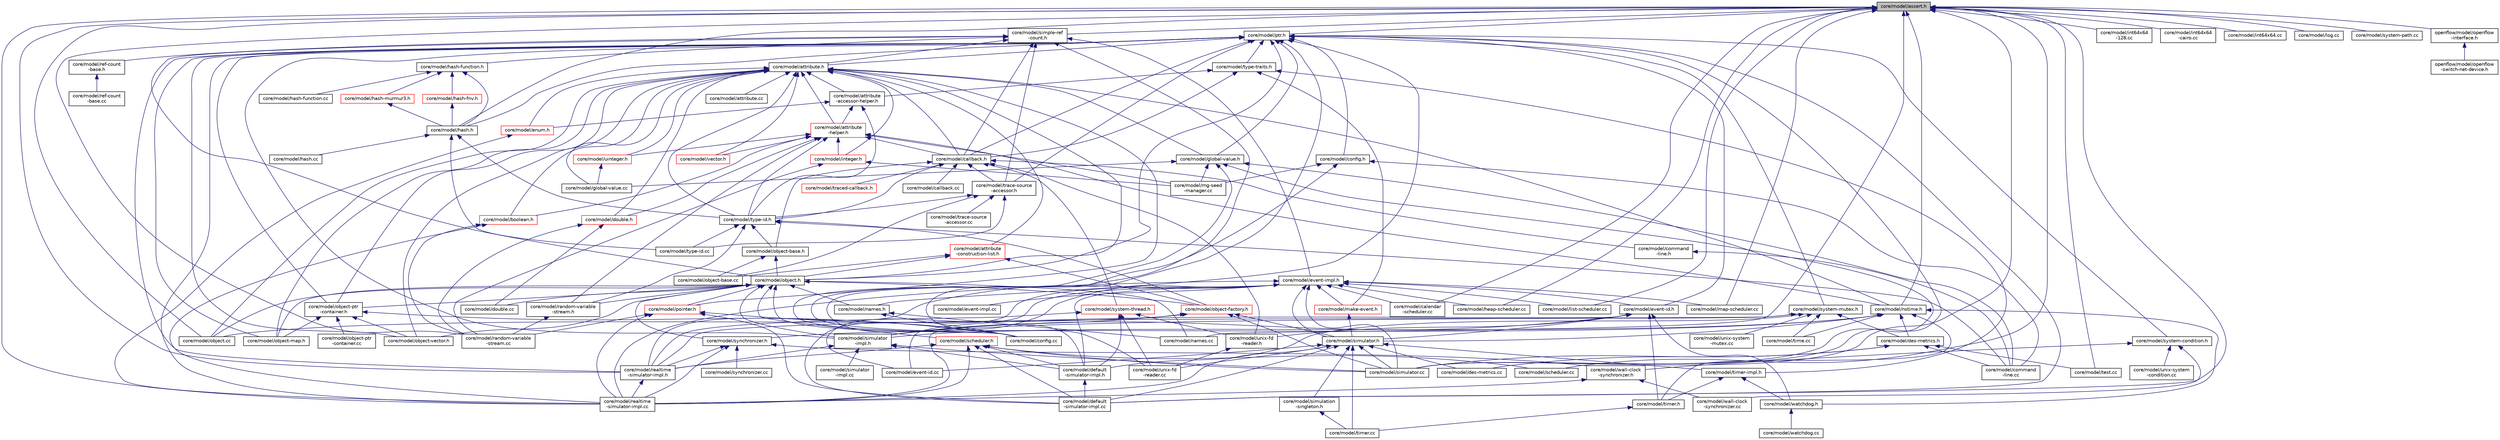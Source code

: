 digraph "core/model/assert.h"
{
  edge [fontname="Helvetica",fontsize="10",labelfontname="Helvetica",labelfontsize="10"];
  node [fontname="Helvetica",fontsize="10",shape=record];
  Node1 [label="core/model/assert.h",height=0.2,width=0.4,color="black", fillcolor="grey75", style="filled", fontcolor="black"];
  Node1 -> Node2 [dir="back",color="midnightblue",fontsize="10",style="solid"];
  Node2 [label="core/model/ptr.h",height=0.2,width=0.4,color="black", fillcolor="white", style="filled",URL="$dd/d98/ptr_8h.html"];
  Node2 -> Node3 [dir="back",color="midnightblue",fontsize="10",style="solid"];
  Node3 [label="core/model/attribute.h",height=0.2,width=0.4,color="black", fillcolor="white", style="filled",URL="$d3/d7c/attribute_8h.html"];
  Node3 -> Node4 [dir="back",color="midnightblue",fontsize="10",style="solid"];
  Node4 [label="core/model/attribute\l-accessor-helper.h",height=0.2,width=0.4,color="black", fillcolor="white", style="filled",URL="$d7/d9c/attribute-accessor-helper_8h.html"];
  Node4 -> Node5 [dir="back",color="midnightblue",fontsize="10",style="solid"];
  Node5 [label="core/model/attribute\l-helper.h",height=0.2,width=0.4,color="red", fillcolor="white", style="filled",URL="$dc/df9/attribute-helper_8h.html"];
  Node5 -> Node6 [dir="back",color="midnightblue",fontsize="10",style="solid"];
  Node6 [label="core/model/boolean.h",height=0.2,width=0.4,color="red", fillcolor="white", style="filled",URL="$d3/dd1/boolean_8h.html"];
  Node6 -> Node7 [dir="back",color="midnightblue",fontsize="10",style="solid"];
  Node7 [label="core/model/random-variable\l-stream.cc",height=0.2,width=0.4,color="black", fillcolor="white", style="filled",URL="$d9/d60/random-variable-stream_8cc.html"];
  Node6 -> Node8 [dir="back",color="midnightblue",fontsize="10",style="solid"];
  Node8 [label="core/model/realtime\l-simulator-impl.cc",height=0.2,width=0.4,color="black", fillcolor="white", style="filled",URL="$dc/da2/realtime-simulator-impl_8cc.html"];
  Node5 -> Node9 [dir="back",color="midnightblue",fontsize="10",style="solid"];
  Node9 [label="core/model/callback.h",height=0.2,width=0.4,color="black", fillcolor="white", style="filled",URL="$da/d05/callback_8h.html"];
  Node9 -> Node10 [dir="back",color="midnightblue",fontsize="10",style="solid"];
  Node10 [label="core/model/trace-source\l-accessor.h",height=0.2,width=0.4,color="black", fillcolor="white", style="filled",URL="$d6/df1/trace-source-accessor_8h.html"];
  Node10 -> Node11 [dir="back",color="midnightblue",fontsize="10",style="solid"];
  Node11 [label="core/model/type-id.h",height=0.2,width=0.4,color="black", fillcolor="white", style="filled",URL="$db/d39/type-id_8h.html"];
  Node11 -> Node12 [dir="back",color="midnightblue",fontsize="10",style="solid"];
  Node12 [label="core/model/object-base.h",height=0.2,width=0.4,color="black", fillcolor="white", style="filled",URL="$dd/d23/object-base_8h.html"];
  Node12 -> Node13 [dir="back",color="midnightblue",fontsize="10",style="solid"];
  Node13 [label="core/model/object.h",height=0.2,width=0.4,color="black", fillcolor="white", style="filled",URL="$de/d10/object_8h.html"];
  Node13 -> Node14 [dir="back",color="midnightblue",fontsize="10",style="solid"];
  Node14 [label="core/model/scheduler.h",height=0.2,width=0.4,color="red", fillcolor="white", style="filled",URL="$d2/dd8/scheduler_8h.html"];
  Node14 -> Node15 [dir="back",color="midnightblue",fontsize="10",style="solid"];
  Node15 [label="core/model/default\l-simulator-impl.h",height=0.2,width=0.4,color="black", fillcolor="white", style="filled",URL="$d3/d47/default-simulator-impl_8h.html"];
  Node15 -> Node16 [dir="back",color="midnightblue",fontsize="10",style="solid"];
  Node16 [label="core/model/default\l-simulator-impl.cc",height=0.2,width=0.4,color="black", fillcolor="white", style="filled",URL="$d8/d5e/default-simulator-impl_8cc.html"];
  Node14 -> Node16 [dir="back",color="midnightblue",fontsize="10",style="solid"];
  Node14 -> Node17 [dir="back",color="midnightblue",fontsize="10",style="solid"];
  Node17 [label="core/model/realtime\l-simulator-impl.h",height=0.2,width=0.4,color="black", fillcolor="white", style="filled",URL="$d3/de4/realtime-simulator-impl_8h.html"];
  Node17 -> Node8 [dir="back",color="midnightblue",fontsize="10",style="solid"];
  Node14 -> Node8 [dir="back",color="midnightblue",fontsize="10",style="solid"];
  Node14 -> Node18 [dir="back",color="midnightblue",fontsize="10",style="solid"];
  Node18 [label="core/model/scheduler.cc",height=0.2,width=0.4,color="black", fillcolor="white", style="filled",URL="$dd/d55/scheduler_8cc.html"];
  Node14 -> Node19 [dir="back",color="midnightblue",fontsize="10",style="solid"];
  Node19 [label="core/model/simulator.cc",height=0.2,width=0.4,color="black", fillcolor="white", style="filled",URL="$d6/df8/simulator_8cc.html"];
  Node13 -> Node20 [dir="back",color="midnightblue",fontsize="10",style="solid"];
  Node20 [label="core/model/config.cc",height=0.2,width=0.4,color="black", fillcolor="white", style="filled",URL="$dd/da8/config_8cc.html"];
  Node13 -> Node21 [dir="back",color="midnightblue",fontsize="10",style="solid"];
  Node21 [label="core/model/object-ptr\l-container.h",height=0.2,width=0.4,color="black", fillcolor="white", style="filled",URL="$dd/da6/object-ptr-container_8h.html"];
  Node21 -> Node20 [dir="back",color="midnightblue",fontsize="10",style="solid"];
  Node21 -> Node22 [dir="back",color="midnightblue",fontsize="10",style="solid"];
  Node22 [label="core/model/object-map.h",height=0.2,width=0.4,color="black", fillcolor="white", style="filled",URL="$dc/d34/object-map_8h.html"];
  Node21 -> Node23 [dir="back",color="midnightblue",fontsize="10",style="solid"];
  Node23 [label="core/model/object-ptr\l-container.cc",height=0.2,width=0.4,color="black", fillcolor="white", style="filled",URL="$d2/daa/object-ptr-container_8cc.html"];
  Node21 -> Node24 [dir="back",color="midnightblue",fontsize="10",style="solid"];
  Node24 [label="core/model/object-vector.h",height=0.2,width=0.4,color="black", fillcolor="white", style="filled",URL="$d8/d5c/object-vector_8h.html"];
  Node13 -> Node25 [dir="back",color="midnightblue",fontsize="10",style="solid"];
  Node25 [label="core/model/names.h",height=0.2,width=0.4,color="black", fillcolor="white", style="filled",URL="$d8/d22/names_8h.html"];
  Node25 -> Node20 [dir="back",color="midnightblue",fontsize="10",style="solid"];
  Node25 -> Node26 [dir="back",color="midnightblue",fontsize="10",style="solid"];
  Node26 [label="core/model/names.cc",height=0.2,width=0.4,color="black", fillcolor="white", style="filled",URL="$de/dee/names_8cc.html"];
  Node13 -> Node27 [dir="back",color="midnightblue",fontsize="10",style="solid"];
  Node27 [label="core/model/pointer.h",height=0.2,width=0.4,color="red", fillcolor="white", style="filled",URL="$d5/d9f/pointer_8h.html"];
  Node27 -> Node20 [dir="back",color="midnightblue",fontsize="10",style="solid"];
  Node27 -> Node16 [dir="back",color="midnightblue",fontsize="10",style="solid"];
  Node27 -> Node7 [dir="back",color="midnightblue",fontsize="10",style="solid"];
  Node27 -> Node8 [dir="back",color="midnightblue",fontsize="10",style="solid"];
  Node13 -> Node28 [dir="back",color="midnightblue",fontsize="10",style="solid"];
  Node28 [label="core/model/object-factory.h",height=0.2,width=0.4,color="red", fillcolor="white", style="filled",URL="$d4/d59/object-factory_8h.html"];
  Node28 -> Node29 [dir="back",color="midnightblue",fontsize="10",style="solid"];
  Node29 [label="core/model/simulator.h",height=0.2,width=0.4,color="black", fillcolor="white", style="filled",URL="$d3/d9e/simulator_8h.html"];
  Node29 -> Node16 [dir="back",color="midnightblue",fontsize="10",style="solid"];
  Node29 -> Node30 [dir="back",color="midnightblue",fontsize="10",style="solid"];
  Node30 [label="core/model/des-metrics.cc",height=0.2,width=0.4,color="black", fillcolor="white", style="filled",URL="$d1/df5/des-metrics_8cc.html"];
  Node29 -> Node31 [dir="back",color="midnightblue",fontsize="10",style="solid"];
  Node31 [label="core/model/event-id.cc",height=0.2,width=0.4,color="black", fillcolor="white", style="filled",URL="$d7/d71/event-id_8cc.html"];
  Node29 -> Node8 [dir="back",color="midnightblue",fontsize="10",style="solid"];
  Node29 -> Node32 [dir="back",color="midnightblue",fontsize="10",style="solid"];
  Node32 [label="core/model/simulation\l-singleton.h",height=0.2,width=0.4,color="black", fillcolor="white", style="filled",URL="$d5/da6/simulation-singleton_8h.html"];
  Node32 -> Node33 [dir="back",color="midnightblue",fontsize="10",style="solid"];
  Node33 [label="core/model/timer.cc",height=0.2,width=0.4,color="black", fillcolor="white", style="filled",URL="$d1/d24/timer_8cc.html"];
  Node29 -> Node19 [dir="back",color="midnightblue",fontsize="10",style="solid"];
  Node29 -> Node34 [dir="back",color="midnightblue",fontsize="10",style="solid"];
  Node34 [label="core/model/timer-impl.h",height=0.2,width=0.4,color="black", fillcolor="white", style="filled",URL="$d9/df7/timer-impl_8h.html"];
  Node34 -> Node35 [dir="back",color="midnightblue",fontsize="10",style="solid"];
  Node35 [label="core/model/timer.h",height=0.2,width=0.4,color="black", fillcolor="white", style="filled",URL="$d5/dd0/timer_8h.html"];
  Node35 -> Node33 [dir="back",color="midnightblue",fontsize="10",style="solid"];
  Node34 -> Node36 [dir="back",color="midnightblue",fontsize="10",style="solid"];
  Node36 [label="core/model/watchdog.h",height=0.2,width=0.4,color="black", fillcolor="white", style="filled",URL="$d9/da3/watchdog_8h.html"];
  Node36 -> Node37 [dir="back",color="midnightblue",fontsize="10",style="solid"];
  Node37 [label="core/model/watchdog.cc",height=0.2,width=0.4,color="black", fillcolor="white", style="filled",URL="$d6/d77/watchdog_8cc.html"];
  Node29 -> Node33 [dir="back",color="midnightblue",fontsize="10",style="solid"];
  Node29 -> Node38 [dir="back",color="midnightblue",fontsize="10",style="solid"];
  Node38 [label="core/model/unix-fd\l-reader.cc",height=0.2,width=0.4,color="black", fillcolor="white", style="filled",URL="$dd/d0d/unix-fd-reader_8cc.html"];
  Node28 -> Node39 [dir="back",color="midnightblue",fontsize="10",style="solid"];
  Node39 [label="core/model/simulator\l-impl.h",height=0.2,width=0.4,color="black", fillcolor="white", style="filled",URL="$d0/d46/simulator-impl_8h.html"];
  Node39 -> Node15 [dir="back",color="midnightblue",fontsize="10",style="solid"];
  Node39 -> Node17 [dir="back",color="midnightblue",fontsize="10",style="solid"];
  Node39 -> Node40 [dir="back",color="midnightblue",fontsize="10",style="solid"];
  Node40 [label="core/model/simulator\l-impl.cc",height=0.2,width=0.4,color="black", fillcolor="white", style="filled",URL="$d7/dac/simulator-impl_8cc.html"];
  Node39 -> Node19 [dir="back",color="midnightblue",fontsize="10",style="solid"];
  Node28 -> Node41 [dir="back",color="midnightblue",fontsize="10",style="solid"];
  Node41 [label="core/model/object.cc",height=0.2,width=0.4,color="black", fillcolor="white", style="filled",URL="$d4/ddf/object_8cc.html"];
  Node28 -> Node19 [dir="back",color="midnightblue",fontsize="10",style="solid"];
  Node13 -> Node39 [dir="back",color="midnightblue",fontsize="10",style="solid"];
  Node13 -> Node42 [dir="back",color="midnightblue",fontsize="10",style="solid"];
  Node42 [label="core/model/double.cc",height=0.2,width=0.4,color="black", fillcolor="white", style="filled",URL="$db/d6c/double_8cc.html"];
  Node13 -> Node26 [dir="back",color="midnightblue",fontsize="10",style="solid"];
  Node13 -> Node22 [dir="back",color="midnightblue",fontsize="10",style="solid"];
  Node13 -> Node24 [dir="back",color="midnightblue",fontsize="10",style="solid"];
  Node13 -> Node41 [dir="back",color="midnightblue",fontsize="10",style="solid"];
  Node13 -> Node43 [dir="back",color="midnightblue",fontsize="10",style="solid"];
  Node43 [label="core/model/random-variable\l-stream.h",height=0.2,width=0.4,color="black", fillcolor="white", style="filled",URL="$d4/dde/random-variable-stream_8h.html"];
  Node43 -> Node7 [dir="back",color="midnightblue",fontsize="10",style="solid"];
  Node13 -> Node44 [dir="back",color="midnightblue",fontsize="10",style="solid"];
  Node44 [label="core/model/synchronizer.h",height=0.2,width=0.4,color="black", fillcolor="white", style="filled",URL="$d4/d4b/synchronizer_8h.html"];
  Node44 -> Node17 [dir="back",color="midnightblue",fontsize="10",style="solid"];
  Node44 -> Node45 [dir="back",color="midnightblue",fontsize="10",style="solid"];
  Node45 [label="core/model/wall-clock\l-synchronizer.h",height=0.2,width=0.4,color="black", fillcolor="white", style="filled",URL="$dd/d6c/wall-clock-synchronizer_8h.html"];
  Node45 -> Node8 [dir="back",color="midnightblue",fontsize="10",style="solid"];
  Node45 -> Node46 [dir="back",color="midnightblue",fontsize="10",style="solid"];
  Node46 [label="core/model/wall-clock\l-synchronizer.cc",height=0.2,width=0.4,color="black", fillcolor="white", style="filled",URL="$da/d26/wall-clock-synchronizer_8cc.html"];
  Node44 -> Node8 [dir="back",color="midnightblue",fontsize="10",style="solid"];
  Node44 -> Node47 [dir="back",color="midnightblue",fontsize="10",style="solid"];
  Node47 [label="core/model/synchronizer.cc",height=0.2,width=0.4,color="black", fillcolor="white", style="filled",URL="$de/dba/synchronizer_8cc.html"];
  Node12 -> Node48 [dir="back",color="midnightblue",fontsize="10",style="solid"];
  Node48 [label="core/model/object-base.cc",height=0.2,width=0.4,color="black", fillcolor="white", style="filled",URL="$d0/dc5/object-base_8cc.html"];
  Node11 -> Node49 [dir="back",color="midnightblue",fontsize="10",style="solid"];
  Node49 [label="core/model/command\l-line.cc",height=0.2,width=0.4,color="black", fillcolor="white", style="filled",URL="$d9/dd5/command-line_8cc.html"];
  Node11 -> Node28 [dir="back",color="midnightblue",fontsize="10",style="solid"];
  Node11 -> Node43 [dir="back",color="midnightblue",fontsize="10",style="solid"];
  Node11 -> Node50 [dir="back",color="midnightblue",fontsize="10",style="solid"];
  Node50 [label="core/model/type-id.cc",height=0.2,width=0.4,color="black", fillcolor="white", style="filled",URL="$d7/d2a/type-id_8cc.html"];
  Node10 -> Node48 [dir="back",color="midnightblue",fontsize="10",style="solid"];
  Node10 -> Node51 [dir="back",color="midnightblue",fontsize="10",style="solid"];
  Node51 [label="core/model/trace-source\l-accessor.cc",height=0.2,width=0.4,color="black", fillcolor="white", style="filled",URL="$da/d3e/trace-source-accessor_8cc.html"];
  Node10 -> Node50 [dir="back",color="midnightblue",fontsize="10",style="solid"];
  Node9 -> Node11 [dir="back",color="midnightblue",fontsize="10",style="solid"];
  Node9 -> Node12 [dir="back",color="midnightblue",fontsize="10",style="solid"];
  Node9 -> Node52 [dir="back",color="midnightblue",fontsize="10",style="solid"];
  Node52 [label="core/model/callback.cc",height=0.2,width=0.4,color="black", fillcolor="white", style="filled",URL="$d6/d99/callback_8cc.html"];
  Node9 -> Node53 [dir="back",color="midnightblue",fontsize="10",style="solid"];
  Node53 [label="core/model/command\l-line.h",height=0.2,width=0.4,color="black", fillcolor="white", style="filled",URL="$dd/d8d/command-line_8h.html"];
  Node53 -> Node49 [dir="back",color="midnightblue",fontsize="10",style="solid"];
  Node9 -> Node54 [dir="back",color="midnightblue",fontsize="10",style="solid"];
  Node54 [label="core/model/system-thread.h",height=0.2,width=0.4,color="red", fillcolor="white", style="filled",URL="$dd/d38/system-thread_8h.html"];
  Node54 -> Node15 [dir="back",color="midnightblue",fontsize="10",style="solid"];
  Node54 -> Node17 [dir="back",color="midnightblue",fontsize="10",style="solid"];
  Node54 -> Node38 [dir="back",color="midnightblue",fontsize="10",style="solid"];
  Node54 -> Node55 [dir="back",color="midnightblue",fontsize="10",style="solid"];
  Node55 [label="core/model/unix-fd\l-reader.h",height=0.2,width=0.4,color="black", fillcolor="white", style="filled",URL="$d4/dab/unix-fd-reader_8h.html"];
  Node55 -> Node38 [dir="back",color="midnightblue",fontsize="10",style="solid"];
  Node9 -> Node56 [dir="back",color="midnightblue",fontsize="10",style="solid"];
  Node56 [label="core/model/traced-callback.h",height=0.2,width=0.4,color="red", fillcolor="white", style="filled",URL="$d6/df0/traced-callback_8h.html"];
  Node9 -> Node55 [dir="back",color="midnightblue",fontsize="10",style="solid"];
  Node5 -> Node11 [dir="back",color="midnightblue",fontsize="10",style="solid"];
  Node5 -> Node57 [dir="back",color="midnightblue",fontsize="10",style="solid"];
  Node57 [label="core/model/nstime.h",height=0.2,width=0.4,color="black", fillcolor="white", style="filled",URL="$da/d92/nstime_8h.html"];
  Node57 -> Node58 [dir="back",color="midnightblue",fontsize="10",style="solid"];
  Node58 [label="core/model/des-metrics.h",height=0.2,width=0.4,color="black", fillcolor="white", style="filled",URL="$d0/d98/des-metrics_8h.html"];
  Node58 -> Node49 [dir="back",color="midnightblue",fontsize="10",style="solid"];
  Node58 -> Node30 [dir="back",color="midnightblue",fontsize="10",style="solid"];
  Node58 -> Node19 [dir="back",color="midnightblue",fontsize="10",style="solid"];
  Node58 -> Node59 [dir="back",color="midnightblue",fontsize="10",style="solid"];
  Node59 [label="core/model/test.cc",height=0.2,width=0.4,color="black", fillcolor="white", style="filled",URL="$df/d52/test_8cc.html"];
  Node57 -> Node29 [dir="back",color="midnightblue",fontsize="10",style="solid"];
  Node57 -> Node39 [dir="back",color="midnightblue",fontsize="10",style="solid"];
  Node57 -> Node44 [dir="back",color="midnightblue",fontsize="10",style="solid"];
  Node57 -> Node60 [dir="back",color="midnightblue",fontsize="10",style="solid"];
  Node60 [label="core/model/time.cc",height=0.2,width=0.4,color="black", fillcolor="white", style="filled",URL="$db/d43/time_8cc.html"];
  Node57 -> Node35 [dir="back",color="midnightblue",fontsize="10",style="solid"];
  Node57 -> Node36 [dir="back",color="midnightblue",fontsize="10",style="solid"];
  Node5 -> Node61 [dir="back",color="midnightblue",fontsize="10",style="solid"];
  Node61 [label="core/model/double.h",height=0.2,width=0.4,color="red", fillcolor="white", style="filled",URL="$d9/d6e/double_8h.html"];
  Node61 -> Node42 [dir="back",color="midnightblue",fontsize="10",style="solid"];
  Node61 -> Node7 [dir="back",color="midnightblue",fontsize="10",style="solid"];
  Node5 -> Node62 [dir="back",color="midnightblue",fontsize="10",style="solid"];
  Node62 [label="core/model/uinteger.h",height=0.2,width=0.4,color="red", fillcolor="white", style="filled",URL="$d8/d56/uinteger_8h.html"];
  Node62 -> Node63 [dir="back",color="midnightblue",fontsize="10",style="solid"];
  Node63 [label="core/model/global-value.cc",height=0.2,width=0.4,color="black", fillcolor="white", style="filled",URL="$da/dfa/global-value_8cc.html"];
  Node5 -> Node64 [dir="back",color="midnightblue",fontsize="10",style="solid"];
  Node64 [label="core/model/integer.h",height=0.2,width=0.4,color="red", fillcolor="white", style="filled",URL="$d6/d3d/integer_8h.html"];
  Node64 -> Node7 [dir="back",color="midnightblue",fontsize="10",style="solid"];
  Node64 -> Node65 [dir="back",color="midnightblue",fontsize="10",style="solid"];
  Node65 [label="core/model/rng-seed\l-manager.cc",height=0.2,width=0.4,color="black", fillcolor="white", style="filled",URL="$db/d4e/rng-seed-manager_8cc.html"];
  Node5 -> Node43 [dir="back",color="midnightblue",fontsize="10",style="solid"];
  Node5 -> Node65 [dir="back",color="midnightblue",fontsize="10",style="solid"];
  Node5 -> Node66 [dir="back",color="midnightblue",fontsize="10",style="solid"];
  Node66 [label="core/model/vector.h",height=0.2,width=0.4,color="red", fillcolor="white", style="filled",URL="$d6/d68/vector_8h.html"];
  Node4 -> Node11 [dir="back",color="midnightblue",fontsize="10",style="solid"];
  Node4 -> Node67 [dir="back",color="midnightblue",fontsize="10",style="solid"];
  Node67 [label="core/model/enum.h",height=0.2,width=0.4,color="red", fillcolor="white", style="filled",URL="$d0/d9b/enum_8h.html"];
  Node67 -> Node8 [dir="back",color="midnightblue",fontsize="10",style="solid"];
  Node3 -> Node68 [dir="back",color="midnightblue",fontsize="10",style="solid"];
  Node68 [label="core/model/attribute\l-construction-list.h",height=0.2,width=0.4,color="red", fillcolor="white", style="filled",URL="$d6/de2/attribute-construction-list_8h.html"];
  Node68 -> Node13 [dir="back",color="midnightblue",fontsize="10",style="solid"];
  Node68 -> Node28 [dir="back",color="midnightblue",fontsize="10",style="solid"];
  Node68 -> Node48 [dir="back",color="midnightblue",fontsize="10",style="solid"];
  Node3 -> Node5 [dir="back",color="midnightblue",fontsize="10",style="solid"];
  Node3 -> Node69 [dir="back",color="midnightblue",fontsize="10",style="solid"];
  Node69 [label="core/model/attribute.cc",height=0.2,width=0.4,color="black", fillcolor="white", style="filled",URL="$de/dc4/attribute_8cc.html"];
  Node3 -> Node6 [dir="back",color="midnightblue",fontsize="10",style="solid"];
  Node3 -> Node13 [dir="back",color="midnightblue",fontsize="10",style="solid"];
  Node3 -> Node11 [dir="back",color="midnightblue",fontsize="10",style="solid"];
  Node3 -> Node9 [dir="back",color="midnightblue",fontsize="10",style="solid"];
  Node3 -> Node57 [dir="back",color="midnightblue",fontsize="10",style="solid"];
  Node3 -> Node70 [dir="back",color="midnightblue",fontsize="10",style="solid"];
  Node70 [label="core/model/global-value.h",height=0.2,width=0.4,color="black", fillcolor="white", style="filled",URL="$d6/d97/global-value_8h.html"];
  Node70 -> Node49 [dir="back",color="midnightblue",fontsize="10",style="solid"];
  Node70 -> Node20 [dir="back",color="midnightblue",fontsize="10",style="solid"];
  Node70 -> Node63 [dir="back",color="midnightblue",fontsize="10",style="solid"];
  Node70 -> Node65 [dir="back",color="midnightblue",fontsize="10",style="solid"];
  Node70 -> Node19 [dir="back",color="midnightblue",fontsize="10",style="solid"];
  Node3 -> Node21 [dir="back",color="midnightblue",fontsize="10",style="solid"];
  Node3 -> Node27 [dir="back",color="midnightblue",fontsize="10",style="solid"];
  Node3 -> Node61 [dir="back",color="midnightblue",fontsize="10",style="solid"];
  Node3 -> Node67 [dir="back",color="midnightblue",fontsize="10",style="solid"];
  Node3 -> Node63 [dir="back",color="midnightblue",fontsize="10",style="solid"];
  Node3 -> Node62 [dir="back",color="midnightblue",fontsize="10",style="solid"];
  Node3 -> Node64 [dir="back",color="midnightblue",fontsize="10",style="solid"];
  Node3 -> Node22 [dir="back",color="midnightblue",fontsize="10",style="solid"];
  Node3 -> Node24 [dir="back",color="midnightblue",fontsize="10",style="solid"];
  Node3 -> Node41 [dir="back",color="midnightblue",fontsize="10",style="solid"];
  Node3 -> Node66 [dir="back",color="midnightblue",fontsize="10",style="solid"];
  Node2 -> Node71 [dir="back",color="midnightblue",fontsize="10",style="solid"];
  Node71 [label="core/model/type-traits.h",height=0.2,width=0.4,color="black", fillcolor="white", style="filled",URL="$db/d6d/type-traits_8h.html"];
  Node71 -> Node4 [dir="back",color="midnightblue",fontsize="10",style="solid"];
  Node71 -> Node9 [dir="back",color="midnightblue",fontsize="10",style="solid"];
  Node71 -> Node72 [dir="back",color="midnightblue",fontsize="10",style="solid"];
  Node72 [label="core/model/make-event.h",height=0.2,width=0.4,color="red", fillcolor="white", style="filled",URL="$d0/dac/make-event_8h.html"];
  Node72 -> Node29 [dir="back",color="midnightblue",fontsize="10",style="solid"];
  Node71 -> Node34 [dir="back",color="midnightblue",fontsize="10",style="solid"];
  Node2 -> Node13 [dir="back",color="midnightblue",fontsize="10",style="solid"];
  Node2 -> Node9 [dir="back",color="midnightblue",fontsize="10",style="solid"];
  Node2 -> Node10 [dir="back",color="midnightblue",fontsize="10",style="solid"];
  Node2 -> Node73 [dir="back",color="midnightblue",fontsize="10",style="solid"];
  Node73 [label="core/model/hash.h",height=0.2,width=0.4,color="black", fillcolor="white", style="filled",URL="$db/dfb/hash_8h.html",tooltip="ns3::Hasher, ns3::Hash32() and ns3::Hash64() function declarations. "];
  Node73 -> Node11 [dir="back",color="midnightblue",fontsize="10",style="solid"];
  Node73 -> Node74 [dir="back",color="midnightblue",fontsize="10",style="solid"];
  Node74 [label="core/model/hash.cc",height=0.2,width=0.4,color="black", fillcolor="white", style="filled",URL="$dd/d3d/hash_8cc.html",tooltip="ns3::Hasher implementation. "];
  Node73 -> Node50 [dir="back",color="midnightblue",fontsize="10",style="solid"];
  Node2 -> Node75 [dir="back",color="midnightblue",fontsize="10",style="solid"];
  Node75 [label="core/model/system-mutex.h",height=0.2,width=0.4,color="black", fillcolor="white", style="filled",URL="$dd/dda/system-mutex_8h.html"];
  Node75 -> Node58 [dir="back",color="midnightblue",fontsize="10",style="solid"];
  Node75 -> Node15 [dir="back",color="midnightblue",fontsize="10",style="solid"];
  Node75 -> Node17 [dir="back",color="midnightblue",fontsize="10",style="solid"];
  Node75 -> Node8 [dir="back",color="midnightblue",fontsize="10",style="solid"];
  Node75 -> Node60 [dir="back",color="midnightblue",fontsize="10",style="solid"];
  Node75 -> Node76 [dir="back",color="midnightblue",fontsize="10",style="solid"];
  Node76 [label="core/model/unix-system\l-mutex.cc",height=0.2,width=0.4,color="black", fillcolor="white", style="filled",URL="$d4/dea/unix-system-mutex_8cc.html"];
  Node2 -> Node77 [dir="back",color="midnightblue",fontsize="10",style="solid"];
  Node77 [label="core/model/config.h",height=0.2,width=0.4,color="black", fillcolor="white", style="filled",URL="$db/d16/config_8h.html"];
  Node77 -> Node49 [dir="back",color="midnightblue",fontsize="10",style="solid"];
  Node77 -> Node20 [dir="back",color="midnightblue",fontsize="10",style="solid"];
  Node77 -> Node65 [dir="back",color="midnightblue",fontsize="10",style="solid"];
  Node2 -> Node70 [dir="back",color="midnightblue",fontsize="10",style="solid"];
  Node2 -> Node21 [dir="back",color="midnightblue",fontsize="10",style="solid"];
  Node2 -> Node25 [dir="back",color="midnightblue",fontsize="10",style="solid"];
  Node2 -> Node78 [dir="back",color="midnightblue",fontsize="10",style="solid"];
  Node78 [label="core/model/event-id.h",height=0.2,width=0.4,color="black", fillcolor="white", style="filled",URL="$db/d49/event-id_8h.html"];
  Node78 -> Node29 [dir="back",color="midnightblue",fontsize="10",style="solid"];
  Node78 -> Node39 [dir="back",color="midnightblue",fontsize="10",style="solid"];
  Node78 -> Node31 [dir="back",color="midnightblue",fontsize="10",style="solid"];
  Node78 -> Node35 [dir="back",color="midnightblue",fontsize="10",style="solid"];
  Node78 -> Node55 [dir="back",color="midnightblue",fontsize="10",style="solid"];
  Node78 -> Node36 [dir="back",color="midnightblue",fontsize="10",style="solid"];
  Node2 -> Node39 [dir="back",color="midnightblue",fontsize="10",style="solid"];
  Node2 -> Node15 [dir="back",color="midnightblue",fontsize="10",style="solid"];
  Node2 -> Node16 [dir="back",color="midnightblue",fontsize="10",style="solid"];
  Node2 -> Node22 [dir="back",color="midnightblue",fontsize="10",style="solid"];
  Node2 -> Node24 [dir="back",color="midnightblue",fontsize="10",style="solid"];
  Node2 -> Node17 [dir="back",color="midnightblue",fontsize="10",style="solid"];
  Node2 -> Node79 [dir="back",color="midnightblue",fontsize="10",style="solid"];
  Node79 [label="core/model/system-condition.h",height=0.2,width=0.4,color="black", fillcolor="white", style="filled",URL="$d5/dbc/system-condition_8h.html"];
  Node79 -> Node45 [dir="back",color="midnightblue",fontsize="10",style="solid"];
  Node79 -> Node80 [dir="back",color="midnightblue",fontsize="10",style="solid"];
  Node80 [label="core/model/unix-system\l-condition.cc",height=0.2,width=0.4,color="black", fillcolor="white", style="filled",URL="$d3/d09/unix-system-condition_8cc.html"];
  Node79 -> Node46 [dir="back",color="midnightblue",fontsize="10",style="solid"];
  Node2 -> Node8 [dir="back",color="midnightblue",fontsize="10",style="solid"];
  Node2 -> Node19 [dir="back",color="midnightblue",fontsize="10",style="solid"];
  Node1 -> Node81 [dir="back",color="midnightblue",fontsize="10",style="solid"];
  Node81 [label="core/model/simple-ref\l-count.h",height=0.2,width=0.4,color="black", fillcolor="white", style="filled",URL="$d8/de9/simple-ref-count_8h.html"];
  Node81 -> Node3 [dir="back",color="midnightblue",fontsize="10",style="solid"];
  Node81 -> Node9 [dir="back",color="midnightblue",fontsize="10",style="solid"];
  Node81 -> Node10 [dir="back",color="midnightblue",fontsize="10",style="solid"];
  Node81 -> Node82 [dir="back",color="midnightblue",fontsize="10",style="solid"];
  Node82 [label="core/model/hash-function.h",height=0.2,width=0.4,color="black", fillcolor="white", style="filled",URL="$d0/dbc/hash-function_8h.html",tooltip="ns3::Hash::Implementation, ns3::Hash::Function::Hash32 and ns3::Hash::Function::Hash64 declarations..."];
  Node82 -> Node73 [dir="back",color="midnightblue",fontsize="10",style="solid"];
  Node82 -> Node83 [dir="back",color="midnightblue",fontsize="10",style="solid"];
  Node83 [label="core/model/hash-murmur3.h",height=0.2,width=0.4,color="red", fillcolor="white", style="filled",URL="$d8/d7f/hash-murmur3_8h.html",tooltip="ns3::Hash::Function::Murmur3 declaration. "];
  Node83 -> Node73 [dir="back",color="midnightblue",fontsize="10",style="solid"];
  Node82 -> Node84 [dir="back",color="midnightblue",fontsize="10",style="solid"];
  Node84 [label="core/model/hash-fnv.h",height=0.2,width=0.4,color="red", fillcolor="white", style="filled",URL="$df/da0/hash-fnv_8h.html",tooltip="ns3::Hash::Function::Fnv1a declaration. "];
  Node84 -> Node73 [dir="back",color="midnightblue",fontsize="10",style="solid"];
  Node82 -> Node85 [dir="back",color="midnightblue",fontsize="10",style="solid"];
  Node85 [label="core/model/hash-function.cc",height=0.2,width=0.4,color="black", fillcolor="white", style="filled",URL="$d9/d94/hash-function_8cc.html",tooltip="ns3::Hash::Implementation::GetHash64 defaul implementation. "];
  Node81 -> Node13 [dir="back",color="midnightblue",fontsize="10",style="solid"];
  Node81 -> Node86 [dir="back",color="midnightblue",fontsize="10",style="solid"];
  Node86 [label="core/model/event-impl.h",height=0.2,width=0.4,color="black", fillcolor="white", style="filled",URL="$d7/d97/event-impl_8h.html"];
  Node86 -> Node87 [dir="back",color="midnightblue",fontsize="10",style="solid"];
  Node87 [label="core/model/calendar\l-scheduler.cc",height=0.2,width=0.4,color="black", fillcolor="white", style="filled",URL="$dc/d22/calendar-scheduler_8cc.html"];
  Node86 -> Node78 [dir="back",color="midnightblue",fontsize="10",style="solid"];
  Node86 -> Node29 [dir="back",color="midnightblue",fontsize="10",style="solid"];
  Node86 -> Node72 [dir="back",color="midnightblue",fontsize="10",style="solid"];
  Node86 -> Node39 [dir="back",color="midnightblue",fontsize="10",style="solid"];
  Node86 -> Node15 [dir="back",color="midnightblue",fontsize="10",style="solid"];
  Node86 -> Node16 [dir="back",color="midnightblue",fontsize="10",style="solid"];
  Node86 -> Node31 [dir="back",color="midnightblue",fontsize="10",style="solid"];
  Node86 -> Node88 [dir="back",color="midnightblue",fontsize="10",style="solid"];
  Node88 [label="core/model/event-impl.cc",height=0.2,width=0.4,color="black", fillcolor="white", style="filled",URL="$df/da4/event-impl_8cc.html"];
  Node86 -> Node89 [dir="back",color="midnightblue",fontsize="10",style="solid"];
  Node89 [label="core/model/heap-scheduler.cc",height=0.2,width=0.4,color="black", fillcolor="white", style="filled",URL="$d0/d5d/heap-scheduler_8cc.html"];
  Node86 -> Node90 [dir="back",color="midnightblue",fontsize="10",style="solid"];
  Node90 [label="core/model/list-scheduler.cc",height=0.2,width=0.4,color="black", fillcolor="white", style="filled",URL="$d1/de4/list-scheduler_8cc.html"];
  Node86 -> Node91 [dir="back",color="midnightblue",fontsize="10",style="solid"];
  Node91 [label="core/model/map-scheduler.cc",height=0.2,width=0.4,color="black", fillcolor="white", style="filled",URL="$d1/d6c/map-scheduler_8cc.html"];
  Node86 -> Node17 [dir="back",color="midnightblue",fontsize="10",style="solid"];
  Node86 -> Node8 [dir="back",color="midnightblue",fontsize="10",style="solid"];
  Node86 -> Node19 [dir="back",color="midnightblue",fontsize="10",style="solid"];
  Node81 -> Node92 [dir="back",color="midnightblue",fontsize="10",style="solid"];
  Node92 [label="core/model/ref-count\l-base.h",height=0.2,width=0.4,color="black", fillcolor="white", style="filled",URL="$d6/d36/ref-count-base_8h.html"];
  Node92 -> Node93 [dir="back",color="midnightblue",fontsize="10",style="solid"];
  Node93 [label="core/model/ref-count\l-base.cc",height=0.2,width=0.4,color="black", fillcolor="white", style="filled",URL="$dc/dd0/ref-count-base_8cc.html"];
  Node81 -> Node38 [dir="back",color="midnightblue",fontsize="10",style="solid"];
  Node1 -> Node73 [dir="back",color="midnightblue",fontsize="10",style="solid"];
  Node1 -> Node87 [dir="back",color="midnightblue",fontsize="10",style="solid"];
  Node1 -> Node57 [dir="back",color="midnightblue",fontsize="10",style="solid"];
  Node1 -> Node16 [dir="back",color="midnightblue",fontsize="10",style="solid"];
  Node1 -> Node89 [dir="back",color="midnightblue",fontsize="10",style="solid"];
  Node1 -> Node94 [dir="back",color="midnightblue",fontsize="10",style="solid"];
  Node94 [label="core/model/int64x64\l-128.cc",height=0.2,width=0.4,color="black", fillcolor="white", style="filled",URL="$d6/d8a/int64x64-128_8cc.html"];
  Node1 -> Node95 [dir="back",color="midnightblue",fontsize="10",style="solid"];
  Node95 [label="core/model/int64x64\l-cairo.cc",height=0.2,width=0.4,color="black", fillcolor="white", style="filled",URL="$db/dc6/int64x64-cairo_8cc.html"];
  Node1 -> Node96 [dir="back",color="midnightblue",fontsize="10",style="solid"];
  Node96 [label="core/model/int64x64.cc",height=0.2,width=0.4,color="black", fillcolor="white", style="filled",URL="$d6/db2/int64x64_8cc.html"];
  Node1 -> Node90 [dir="back",color="midnightblue",fontsize="10",style="solid"];
  Node1 -> Node97 [dir="back",color="midnightblue",fontsize="10",style="solid"];
  Node97 [label="core/model/log.cc",height=0.2,width=0.4,color="black", fillcolor="white", style="filled",URL="$d4/dc1/log_8cc.html"];
  Node1 -> Node91 [dir="back",color="midnightblue",fontsize="10",style="solid"];
  Node1 -> Node26 [dir="back",color="midnightblue",fontsize="10",style="solid"];
  Node1 -> Node41 [dir="back",color="midnightblue",fontsize="10",style="solid"];
  Node1 -> Node7 [dir="back",color="midnightblue",fontsize="10",style="solid"];
  Node1 -> Node17 [dir="back",color="midnightblue",fontsize="10",style="solid"];
  Node1 -> Node8 [dir="back",color="midnightblue",fontsize="10",style="solid"];
  Node1 -> Node18 [dir="back",color="midnightblue",fontsize="10",style="solid"];
  Node1 -> Node19 [dir="back",color="midnightblue",fontsize="10",style="solid"];
  Node1 -> Node98 [dir="back",color="midnightblue",fontsize="10",style="solid"];
  Node98 [label="core/model/system-path.cc",height=0.2,width=0.4,color="black", fillcolor="white", style="filled",URL="$d3/d53/system-path_8cc.html"];
  Node1 -> Node59 [dir="back",color="midnightblue",fontsize="10",style="solid"];
  Node1 -> Node99 [dir="back",color="midnightblue",fontsize="10",style="solid"];
  Node99 [label="openflow/model/openflow\l-interface.h",height=0.2,width=0.4,color="black", fillcolor="white", style="filled",URL="$d3/da6/openflow-interface_8h.html"];
  Node99 -> Node100 [dir="back",color="midnightblue",fontsize="10",style="solid"];
  Node100 [label="openflow/model/openflow\l-switch-net-device.h",height=0.2,width=0.4,color="black", fillcolor="white", style="filled",URL="$d4/d3b/openflow-switch-net-device_8h.html"];
}
